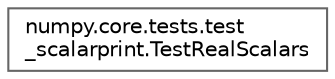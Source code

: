 digraph "Graphical Class Hierarchy"
{
 // LATEX_PDF_SIZE
  bgcolor="transparent";
  edge [fontname=Helvetica,fontsize=10,labelfontname=Helvetica,labelfontsize=10];
  node [fontname=Helvetica,fontsize=10,shape=box,height=0.2,width=0.4];
  rankdir="LR";
  Node0 [id="Node000000",label="numpy.core.tests.test\l_scalarprint.TestRealScalars",height=0.2,width=0.4,color="grey40", fillcolor="white", style="filled",URL="$da/dc0/classnumpy_1_1core_1_1tests_1_1test__scalarprint_1_1TestRealScalars.html",tooltip=" "];
}
